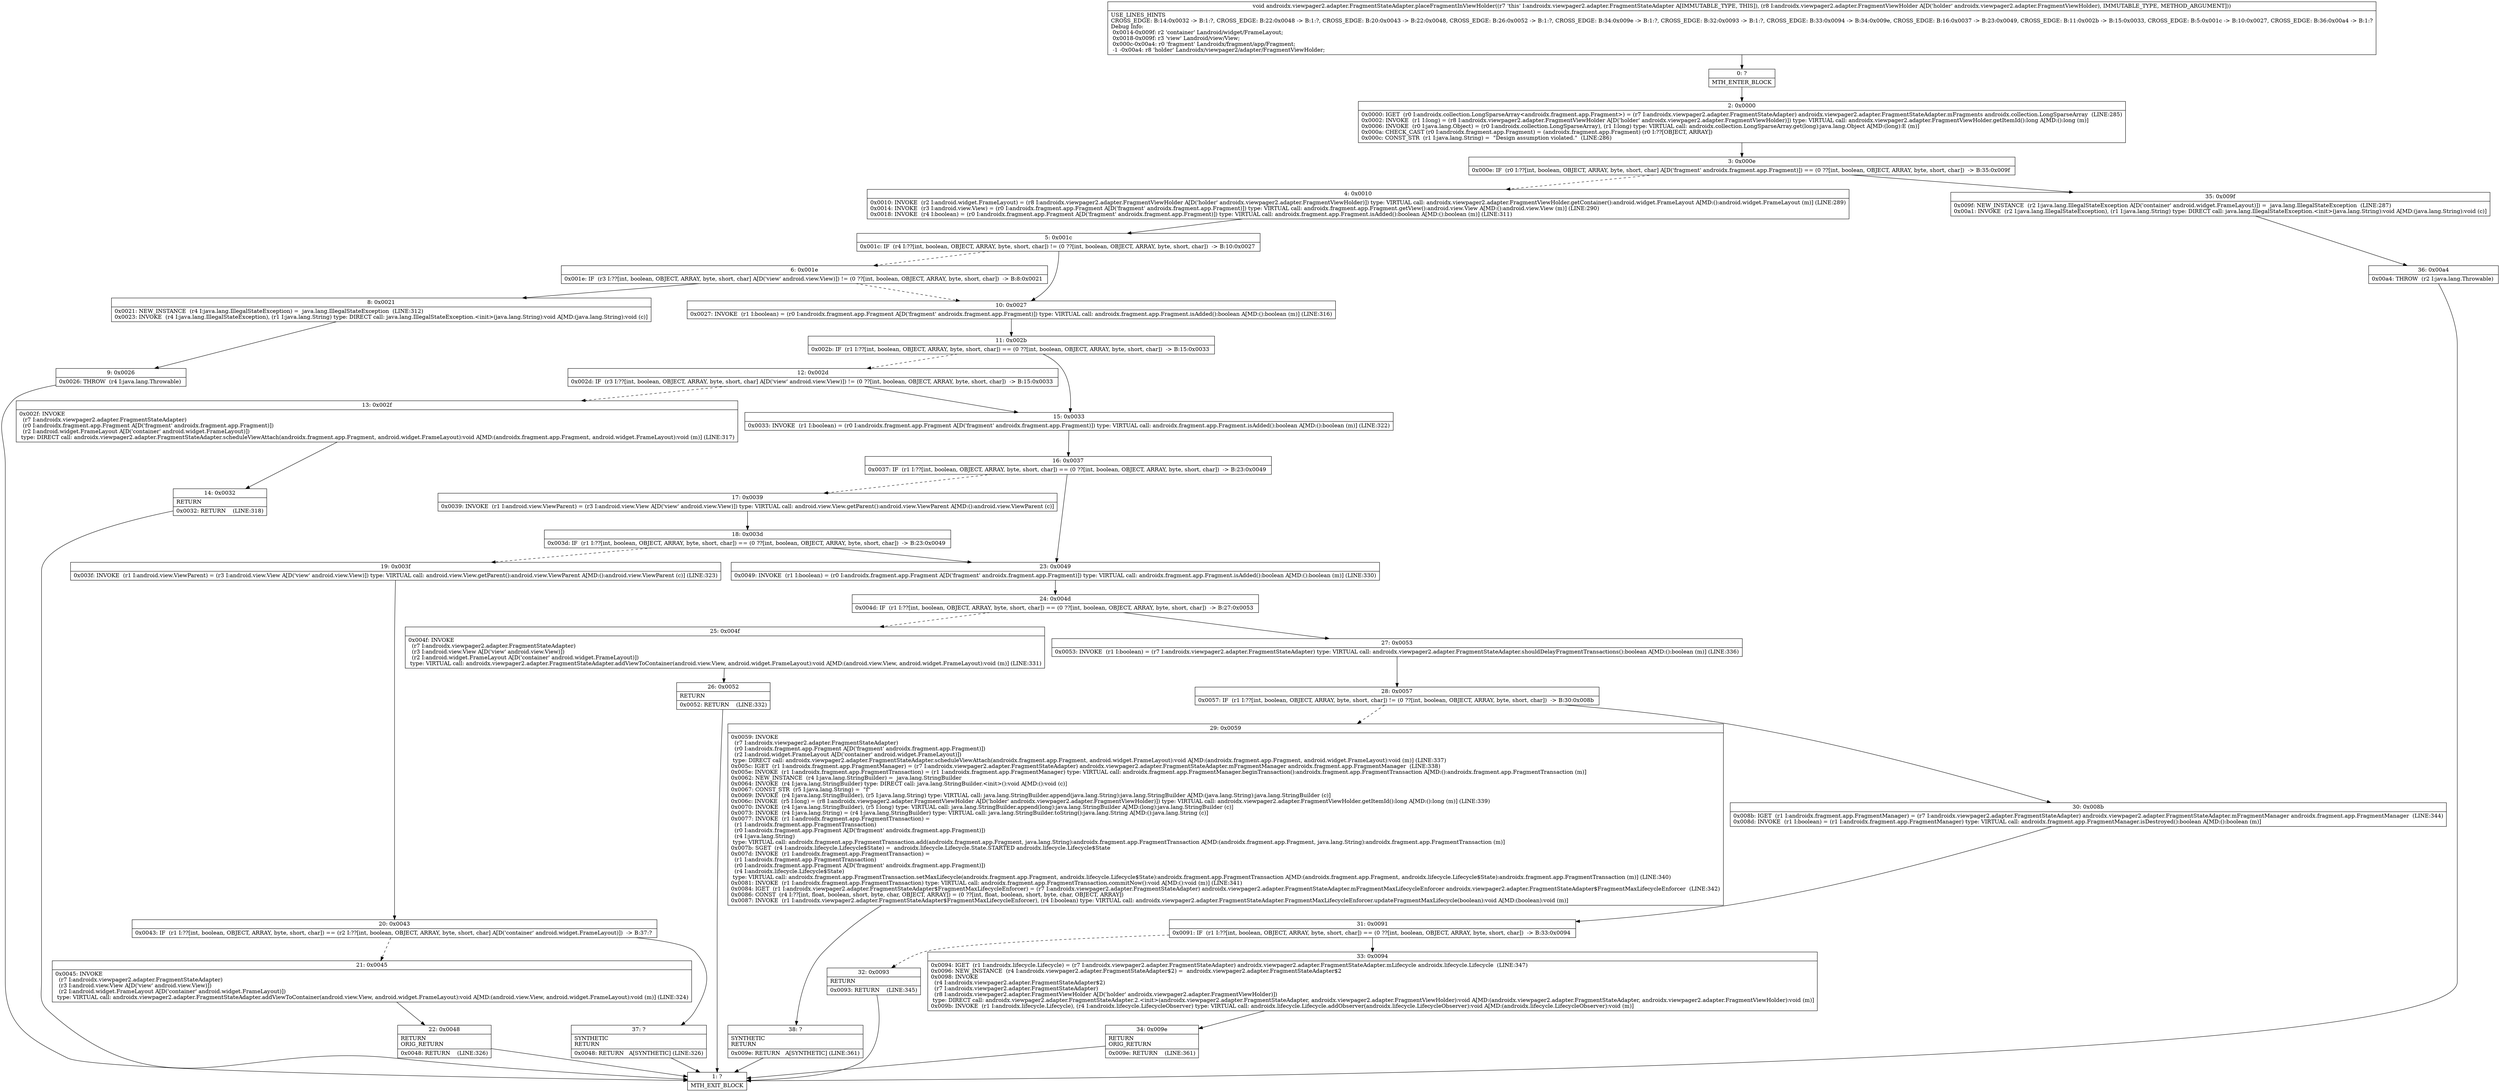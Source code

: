 digraph "CFG forandroidx.viewpager2.adapter.FragmentStateAdapter.placeFragmentInViewHolder(Landroidx\/viewpager2\/adapter\/FragmentViewHolder;)V" {
Node_0 [shape=record,label="{0\:\ ?|MTH_ENTER_BLOCK\l}"];
Node_2 [shape=record,label="{2\:\ 0x0000|0x0000: IGET  (r0 I:androidx.collection.LongSparseArray\<androidx.fragment.app.Fragment\>) = (r7 I:androidx.viewpager2.adapter.FragmentStateAdapter) androidx.viewpager2.adapter.FragmentStateAdapter.mFragments androidx.collection.LongSparseArray  (LINE:285)\l0x0002: INVOKE  (r1 I:long) = (r8 I:androidx.viewpager2.adapter.FragmentViewHolder A[D('holder' androidx.viewpager2.adapter.FragmentViewHolder)]) type: VIRTUAL call: androidx.viewpager2.adapter.FragmentViewHolder.getItemId():long A[MD:():long (m)]\l0x0006: INVOKE  (r0 I:java.lang.Object) = (r0 I:androidx.collection.LongSparseArray), (r1 I:long) type: VIRTUAL call: androidx.collection.LongSparseArray.get(long):java.lang.Object A[MD:(long):E (m)]\l0x000a: CHECK_CAST (r0 I:androidx.fragment.app.Fragment) = (androidx.fragment.app.Fragment) (r0 I:??[OBJECT, ARRAY]) \l0x000c: CONST_STR  (r1 I:java.lang.String) =  \"Design assumption violated.\"  (LINE:286)\l}"];
Node_3 [shape=record,label="{3\:\ 0x000e|0x000e: IF  (r0 I:??[int, boolean, OBJECT, ARRAY, byte, short, char] A[D('fragment' androidx.fragment.app.Fragment)]) == (0 ??[int, boolean, OBJECT, ARRAY, byte, short, char])  \-\> B:35:0x009f \l}"];
Node_4 [shape=record,label="{4\:\ 0x0010|0x0010: INVOKE  (r2 I:android.widget.FrameLayout) = (r8 I:androidx.viewpager2.adapter.FragmentViewHolder A[D('holder' androidx.viewpager2.adapter.FragmentViewHolder)]) type: VIRTUAL call: androidx.viewpager2.adapter.FragmentViewHolder.getContainer():android.widget.FrameLayout A[MD:():android.widget.FrameLayout (m)] (LINE:289)\l0x0014: INVOKE  (r3 I:android.view.View) = (r0 I:androidx.fragment.app.Fragment A[D('fragment' androidx.fragment.app.Fragment)]) type: VIRTUAL call: androidx.fragment.app.Fragment.getView():android.view.View A[MD:():android.view.View (m)] (LINE:290)\l0x0018: INVOKE  (r4 I:boolean) = (r0 I:androidx.fragment.app.Fragment A[D('fragment' androidx.fragment.app.Fragment)]) type: VIRTUAL call: androidx.fragment.app.Fragment.isAdded():boolean A[MD:():boolean (m)] (LINE:311)\l}"];
Node_5 [shape=record,label="{5\:\ 0x001c|0x001c: IF  (r4 I:??[int, boolean, OBJECT, ARRAY, byte, short, char]) != (0 ??[int, boolean, OBJECT, ARRAY, byte, short, char])  \-\> B:10:0x0027 \l}"];
Node_6 [shape=record,label="{6\:\ 0x001e|0x001e: IF  (r3 I:??[int, boolean, OBJECT, ARRAY, byte, short, char] A[D('view' android.view.View)]) != (0 ??[int, boolean, OBJECT, ARRAY, byte, short, char])  \-\> B:8:0x0021 \l}"];
Node_8 [shape=record,label="{8\:\ 0x0021|0x0021: NEW_INSTANCE  (r4 I:java.lang.IllegalStateException) =  java.lang.IllegalStateException  (LINE:312)\l0x0023: INVOKE  (r4 I:java.lang.IllegalStateException), (r1 I:java.lang.String) type: DIRECT call: java.lang.IllegalStateException.\<init\>(java.lang.String):void A[MD:(java.lang.String):void (c)]\l}"];
Node_9 [shape=record,label="{9\:\ 0x0026|0x0026: THROW  (r4 I:java.lang.Throwable) \l}"];
Node_1 [shape=record,label="{1\:\ ?|MTH_EXIT_BLOCK\l}"];
Node_10 [shape=record,label="{10\:\ 0x0027|0x0027: INVOKE  (r1 I:boolean) = (r0 I:androidx.fragment.app.Fragment A[D('fragment' androidx.fragment.app.Fragment)]) type: VIRTUAL call: androidx.fragment.app.Fragment.isAdded():boolean A[MD:():boolean (m)] (LINE:316)\l}"];
Node_11 [shape=record,label="{11\:\ 0x002b|0x002b: IF  (r1 I:??[int, boolean, OBJECT, ARRAY, byte, short, char]) == (0 ??[int, boolean, OBJECT, ARRAY, byte, short, char])  \-\> B:15:0x0033 \l}"];
Node_12 [shape=record,label="{12\:\ 0x002d|0x002d: IF  (r3 I:??[int, boolean, OBJECT, ARRAY, byte, short, char] A[D('view' android.view.View)]) != (0 ??[int, boolean, OBJECT, ARRAY, byte, short, char])  \-\> B:15:0x0033 \l}"];
Node_13 [shape=record,label="{13\:\ 0x002f|0x002f: INVOKE  \l  (r7 I:androidx.viewpager2.adapter.FragmentStateAdapter)\l  (r0 I:androidx.fragment.app.Fragment A[D('fragment' androidx.fragment.app.Fragment)])\l  (r2 I:android.widget.FrameLayout A[D('container' android.widget.FrameLayout)])\l type: DIRECT call: androidx.viewpager2.adapter.FragmentStateAdapter.scheduleViewAttach(androidx.fragment.app.Fragment, android.widget.FrameLayout):void A[MD:(androidx.fragment.app.Fragment, android.widget.FrameLayout):void (m)] (LINE:317)\l}"];
Node_14 [shape=record,label="{14\:\ 0x0032|RETURN\l|0x0032: RETURN    (LINE:318)\l}"];
Node_15 [shape=record,label="{15\:\ 0x0033|0x0033: INVOKE  (r1 I:boolean) = (r0 I:androidx.fragment.app.Fragment A[D('fragment' androidx.fragment.app.Fragment)]) type: VIRTUAL call: androidx.fragment.app.Fragment.isAdded():boolean A[MD:():boolean (m)] (LINE:322)\l}"];
Node_16 [shape=record,label="{16\:\ 0x0037|0x0037: IF  (r1 I:??[int, boolean, OBJECT, ARRAY, byte, short, char]) == (0 ??[int, boolean, OBJECT, ARRAY, byte, short, char])  \-\> B:23:0x0049 \l}"];
Node_17 [shape=record,label="{17\:\ 0x0039|0x0039: INVOKE  (r1 I:android.view.ViewParent) = (r3 I:android.view.View A[D('view' android.view.View)]) type: VIRTUAL call: android.view.View.getParent():android.view.ViewParent A[MD:():android.view.ViewParent (c)]\l}"];
Node_18 [shape=record,label="{18\:\ 0x003d|0x003d: IF  (r1 I:??[int, boolean, OBJECT, ARRAY, byte, short, char]) == (0 ??[int, boolean, OBJECT, ARRAY, byte, short, char])  \-\> B:23:0x0049 \l}"];
Node_19 [shape=record,label="{19\:\ 0x003f|0x003f: INVOKE  (r1 I:android.view.ViewParent) = (r3 I:android.view.View A[D('view' android.view.View)]) type: VIRTUAL call: android.view.View.getParent():android.view.ViewParent A[MD:():android.view.ViewParent (c)] (LINE:323)\l}"];
Node_20 [shape=record,label="{20\:\ 0x0043|0x0043: IF  (r1 I:??[int, boolean, OBJECT, ARRAY, byte, short, char]) == (r2 I:??[int, boolean, OBJECT, ARRAY, byte, short, char] A[D('container' android.widget.FrameLayout)])  \-\> B:37:? \l}"];
Node_21 [shape=record,label="{21\:\ 0x0045|0x0045: INVOKE  \l  (r7 I:androidx.viewpager2.adapter.FragmentStateAdapter)\l  (r3 I:android.view.View A[D('view' android.view.View)])\l  (r2 I:android.widget.FrameLayout A[D('container' android.widget.FrameLayout)])\l type: VIRTUAL call: androidx.viewpager2.adapter.FragmentStateAdapter.addViewToContainer(android.view.View, android.widget.FrameLayout):void A[MD:(android.view.View, android.widget.FrameLayout):void (m)] (LINE:324)\l}"];
Node_22 [shape=record,label="{22\:\ 0x0048|RETURN\lORIG_RETURN\l|0x0048: RETURN    (LINE:326)\l}"];
Node_37 [shape=record,label="{37\:\ ?|SYNTHETIC\lRETURN\l|0x0048: RETURN   A[SYNTHETIC] (LINE:326)\l}"];
Node_23 [shape=record,label="{23\:\ 0x0049|0x0049: INVOKE  (r1 I:boolean) = (r0 I:androidx.fragment.app.Fragment A[D('fragment' androidx.fragment.app.Fragment)]) type: VIRTUAL call: androidx.fragment.app.Fragment.isAdded():boolean A[MD:():boolean (m)] (LINE:330)\l}"];
Node_24 [shape=record,label="{24\:\ 0x004d|0x004d: IF  (r1 I:??[int, boolean, OBJECT, ARRAY, byte, short, char]) == (0 ??[int, boolean, OBJECT, ARRAY, byte, short, char])  \-\> B:27:0x0053 \l}"];
Node_25 [shape=record,label="{25\:\ 0x004f|0x004f: INVOKE  \l  (r7 I:androidx.viewpager2.adapter.FragmentStateAdapter)\l  (r3 I:android.view.View A[D('view' android.view.View)])\l  (r2 I:android.widget.FrameLayout A[D('container' android.widget.FrameLayout)])\l type: VIRTUAL call: androidx.viewpager2.adapter.FragmentStateAdapter.addViewToContainer(android.view.View, android.widget.FrameLayout):void A[MD:(android.view.View, android.widget.FrameLayout):void (m)] (LINE:331)\l}"];
Node_26 [shape=record,label="{26\:\ 0x0052|RETURN\l|0x0052: RETURN    (LINE:332)\l}"];
Node_27 [shape=record,label="{27\:\ 0x0053|0x0053: INVOKE  (r1 I:boolean) = (r7 I:androidx.viewpager2.adapter.FragmentStateAdapter) type: VIRTUAL call: androidx.viewpager2.adapter.FragmentStateAdapter.shouldDelayFragmentTransactions():boolean A[MD:():boolean (m)] (LINE:336)\l}"];
Node_28 [shape=record,label="{28\:\ 0x0057|0x0057: IF  (r1 I:??[int, boolean, OBJECT, ARRAY, byte, short, char]) != (0 ??[int, boolean, OBJECT, ARRAY, byte, short, char])  \-\> B:30:0x008b \l}"];
Node_29 [shape=record,label="{29\:\ 0x0059|0x0059: INVOKE  \l  (r7 I:androidx.viewpager2.adapter.FragmentStateAdapter)\l  (r0 I:androidx.fragment.app.Fragment A[D('fragment' androidx.fragment.app.Fragment)])\l  (r2 I:android.widget.FrameLayout A[D('container' android.widget.FrameLayout)])\l type: DIRECT call: androidx.viewpager2.adapter.FragmentStateAdapter.scheduleViewAttach(androidx.fragment.app.Fragment, android.widget.FrameLayout):void A[MD:(androidx.fragment.app.Fragment, android.widget.FrameLayout):void (m)] (LINE:337)\l0x005c: IGET  (r1 I:androidx.fragment.app.FragmentManager) = (r7 I:androidx.viewpager2.adapter.FragmentStateAdapter) androidx.viewpager2.adapter.FragmentStateAdapter.mFragmentManager androidx.fragment.app.FragmentManager  (LINE:338)\l0x005e: INVOKE  (r1 I:androidx.fragment.app.FragmentTransaction) = (r1 I:androidx.fragment.app.FragmentManager) type: VIRTUAL call: androidx.fragment.app.FragmentManager.beginTransaction():androidx.fragment.app.FragmentTransaction A[MD:():androidx.fragment.app.FragmentTransaction (m)]\l0x0062: NEW_INSTANCE  (r4 I:java.lang.StringBuilder) =  java.lang.StringBuilder \l0x0064: INVOKE  (r4 I:java.lang.StringBuilder) type: DIRECT call: java.lang.StringBuilder.\<init\>():void A[MD:():void (c)]\l0x0067: CONST_STR  (r5 I:java.lang.String) =  \"f\" \l0x0069: INVOKE  (r4 I:java.lang.StringBuilder), (r5 I:java.lang.String) type: VIRTUAL call: java.lang.StringBuilder.append(java.lang.String):java.lang.StringBuilder A[MD:(java.lang.String):java.lang.StringBuilder (c)]\l0x006c: INVOKE  (r5 I:long) = (r8 I:androidx.viewpager2.adapter.FragmentViewHolder A[D('holder' androidx.viewpager2.adapter.FragmentViewHolder)]) type: VIRTUAL call: androidx.viewpager2.adapter.FragmentViewHolder.getItemId():long A[MD:():long (m)] (LINE:339)\l0x0070: INVOKE  (r4 I:java.lang.StringBuilder), (r5 I:long) type: VIRTUAL call: java.lang.StringBuilder.append(long):java.lang.StringBuilder A[MD:(long):java.lang.StringBuilder (c)]\l0x0073: INVOKE  (r4 I:java.lang.String) = (r4 I:java.lang.StringBuilder) type: VIRTUAL call: java.lang.StringBuilder.toString():java.lang.String A[MD:():java.lang.String (c)]\l0x0077: INVOKE  (r1 I:androidx.fragment.app.FragmentTransaction) = \l  (r1 I:androidx.fragment.app.FragmentTransaction)\l  (r0 I:androidx.fragment.app.Fragment A[D('fragment' androidx.fragment.app.Fragment)])\l  (r4 I:java.lang.String)\l type: VIRTUAL call: androidx.fragment.app.FragmentTransaction.add(androidx.fragment.app.Fragment, java.lang.String):androidx.fragment.app.FragmentTransaction A[MD:(androidx.fragment.app.Fragment, java.lang.String):androidx.fragment.app.FragmentTransaction (m)]\l0x007b: SGET  (r4 I:androidx.lifecycle.Lifecycle$State) =  androidx.lifecycle.Lifecycle.State.STARTED androidx.lifecycle.Lifecycle$State \l0x007d: INVOKE  (r1 I:androidx.fragment.app.FragmentTransaction) = \l  (r1 I:androidx.fragment.app.FragmentTransaction)\l  (r0 I:androidx.fragment.app.Fragment A[D('fragment' androidx.fragment.app.Fragment)])\l  (r4 I:androidx.lifecycle.Lifecycle$State)\l type: VIRTUAL call: androidx.fragment.app.FragmentTransaction.setMaxLifecycle(androidx.fragment.app.Fragment, androidx.lifecycle.Lifecycle$State):androidx.fragment.app.FragmentTransaction A[MD:(androidx.fragment.app.Fragment, androidx.lifecycle.Lifecycle$State):androidx.fragment.app.FragmentTransaction (m)] (LINE:340)\l0x0081: INVOKE  (r1 I:androidx.fragment.app.FragmentTransaction) type: VIRTUAL call: androidx.fragment.app.FragmentTransaction.commitNow():void A[MD:():void (m)] (LINE:341)\l0x0084: IGET  (r1 I:androidx.viewpager2.adapter.FragmentStateAdapter$FragmentMaxLifecycleEnforcer) = (r7 I:androidx.viewpager2.adapter.FragmentStateAdapter) androidx.viewpager2.adapter.FragmentStateAdapter.mFragmentMaxLifecycleEnforcer androidx.viewpager2.adapter.FragmentStateAdapter$FragmentMaxLifecycleEnforcer  (LINE:342)\l0x0086: CONST  (r4 I:??[int, float, boolean, short, byte, char, OBJECT, ARRAY]) = (0 ??[int, float, boolean, short, byte, char, OBJECT, ARRAY]) \l0x0087: INVOKE  (r1 I:androidx.viewpager2.adapter.FragmentStateAdapter$FragmentMaxLifecycleEnforcer), (r4 I:boolean) type: VIRTUAL call: androidx.viewpager2.adapter.FragmentStateAdapter.FragmentMaxLifecycleEnforcer.updateFragmentMaxLifecycle(boolean):void A[MD:(boolean):void (m)]\l}"];
Node_38 [shape=record,label="{38\:\ ?|SYNTHETIC\lRETURN\l|0x009e: RETURN   A[SYNTHETIC] (LINE:361)\l}"];
Node_30 [shape=record,label="{30\:\ 0x008b|0x008b: IGET  (r1 I:androidx.fragment.app.FragmentManager) = (r7 I:androidx.viewpager2.adapter.FragmentStateAdapter) androidx.viewpager2.adapter.FragmentStateAdapter.mFragmentManager androidx.fragment.app.FragmentManager  (LINE:344)\l0x008d: INVOKE  (r1 I:boolean) = (r1 I:androidx.fragment.app.FragmentManager) type: VIRTUAL call: androidx.fragment.app.FragmentManager.isDestroyed():boolean A[MD:():boolean (m)]\l}"];
Node_31 [shape=record,label="{31\:\ 0x0091|0x0091: IF  (r1 I:??[int, boolean, OBJECT, ARRAY, byte, short, char]) == (0 ??[int, boolean, OBJECT, ARRAY, byte, short, char])  \-\> B:33:0x0094 \l}"];
Node_32 [shape=record,label="{32\:\ 0x0093|RETURN\l|0x0093: RETURN    (LINE:345)\l}"];
Node_33 [shape=record,label="{33\:\ 0x0094|0x0094: IGET  (r1 I:androidx.lifecycle.Lifecycle) = (r7 I:androidx.viewpager2.adapter.FragmentStateAdapter) androidx.viewpager2.adapter.FragmentStateAdapter.mLifecycle androidx.lifecycle.Lifecycle  (LINE:347)\l0x0096: NEW_INSTANCE  (r4 I:androidx.viewpager2.adapter.FragmentStateAdapter$2) =  androidx.viewpager2.adapter.FragmentStateAdapter$2 \l0x0098: INVOKE  \l  (r4 I:androidx.viewpager2.adapter.FragmentStateAdapter$2)\l  (r7 I:androidx.viewpager2.adapter.FragmentStateAdapter)\l  (r8 I:androidx.viewpager2.adapter.FragmentViewHolder A[D('holder' androidx.viewpager2.adapter.FragmentViewHolder)])\l type: DIRECT call: androidx.viewpager2.adapter.FragmentStateAdapter.2.\<init\>(androidx.viewpager2.adapter.FragmentStateAdapter, androidx.viewpager2.adapter.FragmentViewHolder):void A[MD:(androidx.viewpager2.adapter.FragmentStateAdapter, androidx.viewpager2.adapter.FragmentViewHolder):void (m)]\l0x009b: INVOKE  (r1 I:androidx.lifecycle.Lifecycle), (r4 I:androidx.lifecycle.LifecycleObserver) type: VIRTUAL call: androidx.lifecycle.Lifecycle.addObserver(androidx.lifecycle.LifecycleObserver):void A[MD:(androidx.lifecycle.LifecycleObserver):void (m)]\l}"];
Node_34 [shape=record,label="{34\:\ 0x009e|RETURN\lORIG_RETURN\l|0x009e: RETURN    (LINE:361)\l}"];
Node_35 [shape=record,label="{35\:\ 0x009f|0x009f: NEW_INSTANCE  (r2 I:java.lang.IllegalStateException A[D('container' android.widget.FrameLayout)]) =  java.lang.IllegalStateException  (LINE:287)\l0x00a1: INVOKE  (r2 I:java.lang.IllegalStateException), (r1 I:java.lang.String) type: DIRECT call: java.lang.IllegalStateException.\<init\>(java.lang.String):void A[MD:(java.lang.String):void (c)]\l}"];
Node_36 [shape=record,label="{36\:\ 0x00a4|0x00a4: THROW  (r2 I:java.lang.Throwable) \l}"];
MethodNode[shape=record,label="{void androidx.viewpager2.adapter.FragmentStateAdapter.placeFragmentInViewHolder((r7 'this' I:androidx.viewpager2.adapter.FragmentStateAdapter A[IMMUTABLE_TYPE, THIS]), (r8 I:androidx.viewpager2.adapter.FragmentViewHolder A[D('holder' androidx.viewpager2.adapter.FragmentViewHolder), IMMUTABLE_TYPE, METHOD_ARGUMENT]))  | USE_LINES_HINTS\lCROSS_EDGE: B:14:0x0032 \-\> B:1:?, CROSS_EDGE: B:22:0x0048 \-\> B:1:?, CROSS_EDGE: B:20:0x0043 \-\> B:22:0x0048, CROSS_EDGE: B:26:0x0052 \-\> B:1:?, CROSS_EDGE: B:34:0x009e \-\> B:1:?, CROSS_EDGE: B:32:0x0093 \-\> B:1:?, CROSS_EDGE: B:33:0x0094 \-\> B:34:0x009e, CROSS_EDGE: B:16:0x0037 \-\> B:23:0x0049, CROSS_EDGE: B:11:0x002b \-\> B:15:0x0033, CROSS_EDGE: B:5:0x001c \-\> B:10:0x0027, CROSS_EDGE: B:36:0x00a4 \-\> B:1:?\lDebug Info:\l  0x0014\-0x009f: r2 'container' Landroid\/widget\/FrameLayout;\l  0x0018\-0x009f: r3 'view' Landroid\/view\/View;\l  0x000c\-0x00a4: r0 'fragment' Landroidx\/fragment\/app\/Fragment;\l  \-1 \-0x00a4: r8 'holder' Landroidx\/viewpager2\/adapter\/FragmentViewHolder;\l}"];
MethodNode -> Node_0;Node_0 -> Node_2;
Node_2 -> Node_3;
Node_3 -> Node_4[style=dashed];
Node_3 -> Node_35;
Node_4 -> Node_5;
Node_5 -> Node_6[style=dashed];
Node_5 -> Node_10;
Node_6 -> Node_8;
Node_6 -> Node_10[style=dashed];
Node_8 -> Node_9;
Node_9 -> Node_1;
Node_10 -> Node_11;
Node_11 -> Node_12[style=dashed];
Node_11 -> Node_15;
Node_12 -> Node_13[style=dashed];
Node_12 -> Node_15;
Node_13 -> Node_14;
Node_14 -> Node_1;
Node_15 -> Node_16;
Node_16 -> Node_17[style=dashed];
Node_16 -> Node_23;
Node_17 -> Node_18;
Node_18 -> Node_19[style=dashed];
Node_18 -> Node_23;
Node_19 -> Node_20;
Node_20 -> Node_21[style=dashed];
Node_20 -> Node_37;
Node_21 -> Node_22;
Node_22 -> Node_1;
Node_37 -> Node_1;
Node_23 -> Node_24;
Node_24 -> Node_25[style=dashed];
Node_24 -> Node_27;
Node_25 -> Node_26;
Node_26 -> Node_1;
Node_27 -> Node_28;
Node_28 -> Node_29[style=dashed];
Node_28 -> Node_30;
Node_29 -> Node_38;
Node_38 -> Node_1;
Node_30 -> Node_31;
Node_31 -> Node_32[style=dashed];
Node_31 -> Node_33;
Node_32 -> Node_1;
Node_33 -> Node_34;
Node_34 -> Node_1;
Node_35 -> Node_36;
Node_36 -> Node_1;
}

